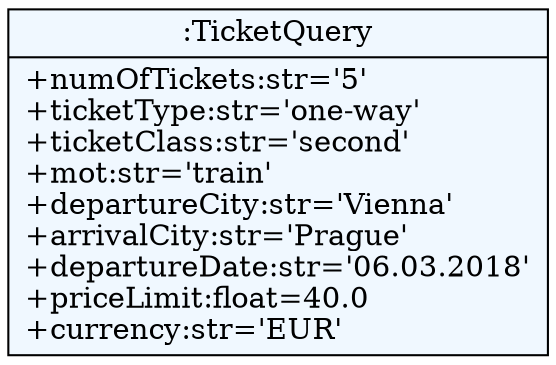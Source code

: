 
    digraph xtext {
    fontname = "Bitstream Vera Sans"
    fontsize = 8
    node[
        shape=record,
        style=filled,
        fillcolor=aliceblue
    ]
    nodesep = 0.3
    edge[dir=black,arrowtail=empty]


2327463256472[label="{:TicketQuery|+numOfTickets:str='5'\l+ticketType:str='one-way'\l+ticketClass:str='second'\l+mot:str='train'\l+departureCity:str='Vienna'\l+arrivalCity:str='Prague'\l+departureDate:str='06.03.2018'\l+priceLimit:float=40.0\l+currency:str='EUR'\l}"]

}
